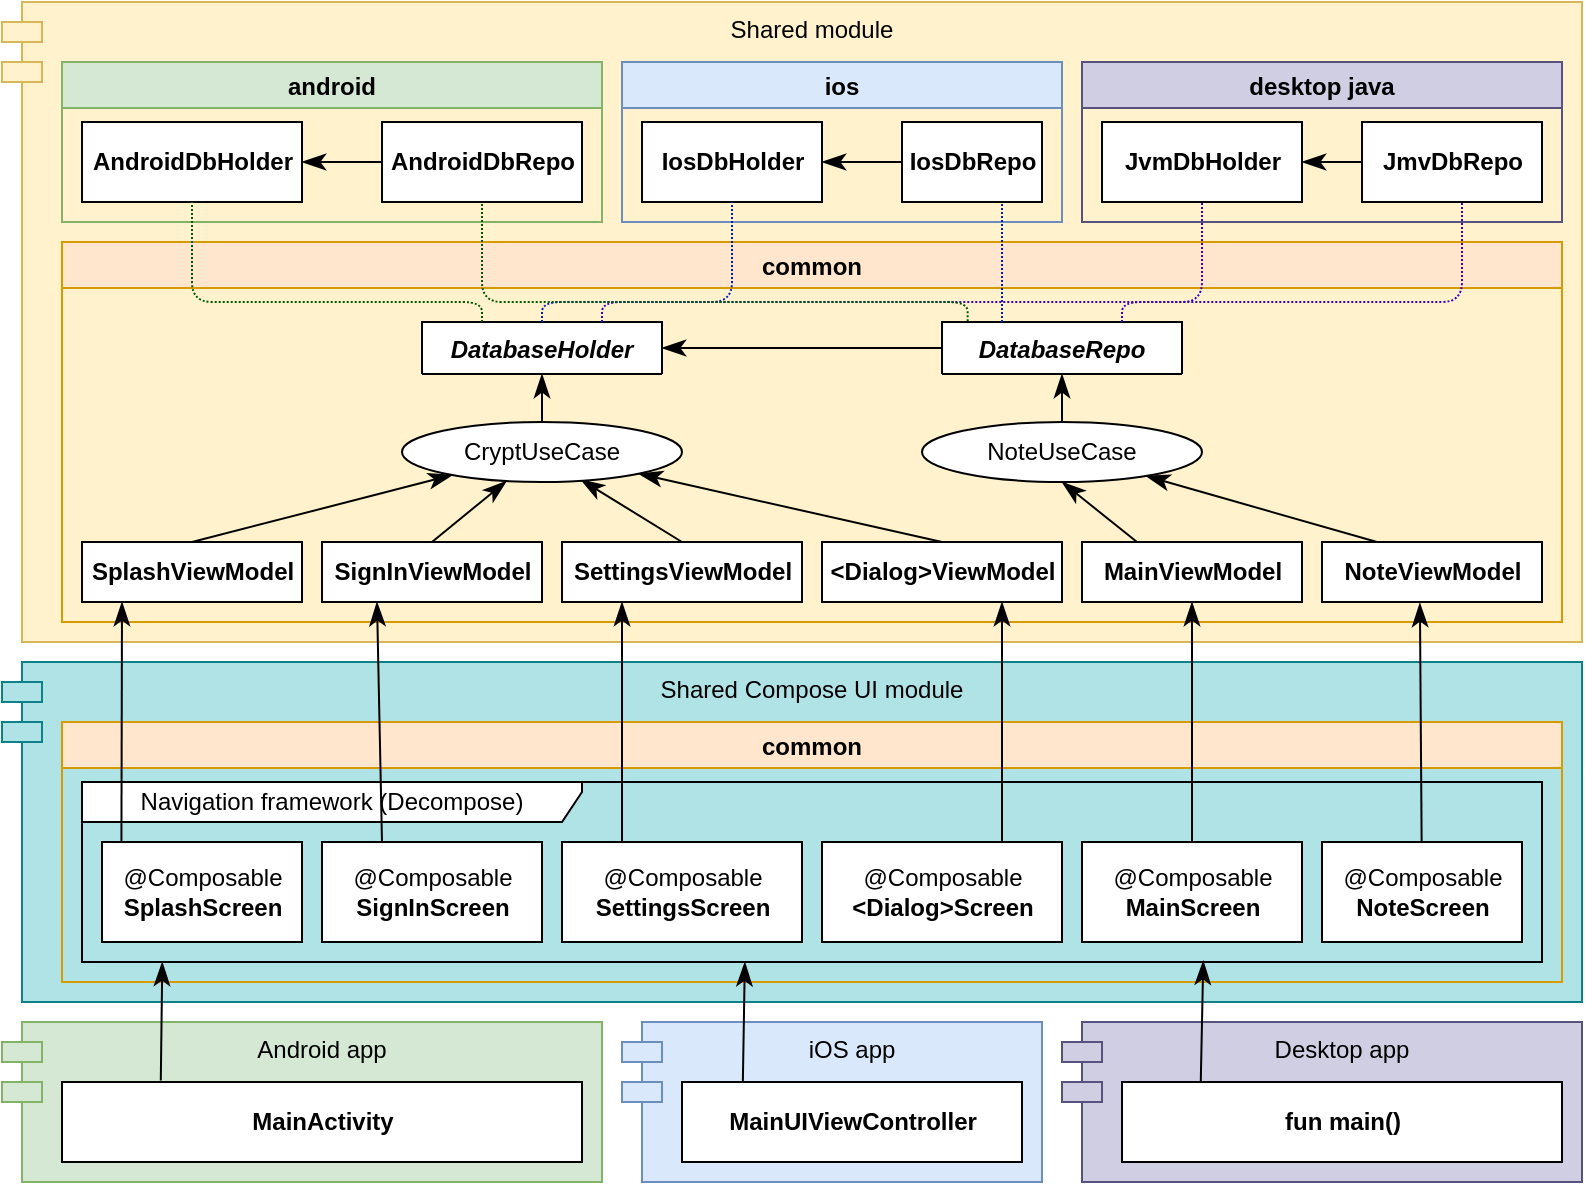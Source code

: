 <mxfile version="20.7.4" type="device"><diagram id="7_m-QgdKIpnmGYBrwB6b" name="Страница 2"><mxGraphModel dx="955" dy="618" grid="1" gridSize="10" guides="1" tooltips="1" connect="1" arrows="1" fold="1" page="1" pageScale="1" pageWidth="827" pageHeight="1169" math="0" shadow="0"><root><mxCell id="ruG1A3cvqddyioANiLaJ-0"/><mxCell id="ruG1A3cvqddyioANiLaJ-1" value="modules" style="locked=1;" parent="ruG1A3cvqddyioANiLaJ-0"/><mxCell id="ruG1A3cvqddyioANiLaJ-2" value="Shared module" style="shape=module;align=left;spacingLeft=20;align=center;verticalAlign=top;fillColor=#fff2cc;strokeColor=#d6b656;" parent="ruG1A3cvqddyioANiLaJ-1" vertex="1"><mxGeometry x="20" y="70" width="790" height="320" as="geometry"/></mxCell><mxCell id="ruG1A3cvqddyioANiLaJ-3" value="Android app" style="shape=module;align=left;spacingLeft=20;align=center;verticalAlign=top;fillColor=#d5e8d4;strokeColor=#82b366;" parent="ruG1A3cvqddyioANiLaJ-1" vertex="1"><mxGeometry x="20" y="580" width="300" height="80" as="geometry"/></mxCell><mxCell id="ruG1A3cvqddyioANiLaJ-4" value="iOS app" style="shape=module;align=left;spacingLeft=20;align=center;verticalAlign=top;fillColor=#dae8fc;strokeColor=#6c8ebf;" parent="ruG1A3cvqddyioANiLaJ-1" vertex="1"><mxGeometry x="330" y="580" width="210" height="80" as="geometry"/></mxCell><mxCell id="3NPEx8QrJPj8t8m_CRFo-8" value="Shared Compose UI module" style="shape=module;align=left;spacingLeft=20;align=center;verticalAlign=top;fillColor=#b0e3e6;strokeColor=#0e8088;" parent="ruG1A3cvqddyioANiLaJ-1" vertex="1"><mxGeometry x="20" y="400" width="790" height="170" as="geometry"/></mxCell><mxCell id="3NPEx8QrJPj8t8m_CRFo-30" value="Desktop app" style="shape=module;align=left;spacingLeft=20;align=center;verticalAlign=top;fillColor=#d0cee2;strokeColor=#56517e;" parent="ruG1A3cvqddyioANiLaJ-1" vertex="1"><mxGeometry x="550" y="580" width="260" height="80" as="geometry"/></mxCell><mxCell id="ruG1A3cvqddyioANiLaJ-19" value="sourceSets" style="locked=1;" parent="ruG1A3cvqddyioANiLaJ-0"/><mxCell id="ruG1A3cvqddyioANiLaJ-20" value="common" style="swimlane;fillColor=#ffe6cc;strokeColor=#d79b00;" parent="ruG1A3cvqddyioANiLaJ-19" vertex="1"><mxGeometry x="50" y="190" width="750" height="190" as="geometry"/></mxCell><mxCell id="qVzjeRIyRsdHClNP6558-59" value="NoteUseCase" style="ellipse;whiteSpace=wrap;html=1;" parent="ruG1A3cvqddyioANiLaJ-20" vertex="1"><mxGeometry x="430" y="90" width="140" height="30" as="geometry"/></mxCell><mxCell id="3NPEx8QrJPj8t8m_CRFo-11" value="&lt;b&gt;JmvDb&lt;/b&gt;&lt;b style=&quot;border-color: var(--border-color);&quot;&gt;Repo&lt;/b&gt;" style="html=1;" parent="ruG1A3cvqddyioANiLaJ-20" vertex="1"><mxGeometry x="650" y="-60" width="90" height="40" as="geometry"/></mxCell><mxCell id="ruG1A3cvqddyioANiLaJ-21" value="android" style="swimlane;fillColor=#d5e8d4;strokeColor=#82b366;" parent="ruG1A3cvqddyioANiLaJ-19" vertex="1"><mxGeometry x="50" y="100" width="270" height="80" as="geometry"/></mxCell><mxCell id="ruG1A3cvqddyioANiLaJ-22" value="ios" style="swimlane;fillColor=#dae8fc;strokeColor=#6c8ebf;" parent="ruG1A3cvqddyioANiLaJ-19" vertex="1"><mxGeometry x="330" y="100" width="220" height="80" as="geometry"/></mxCell><mxCell id="qVzjeRIyRsdHClNP6558-25" value="&lt;b&gt;IosDb&lt;/b&gt;&lt;b style=&quot;border-color: var(--border-color);&quot;&gt;Holder&lt;/b&gt;" style="html=1;" parent="ruG1A3cvqddyioANiLaJ-22" vertex="1"><mxGeometry x="10" y="30" width="90" height="40" as="geometry"/></mxCell><mxCell id="qVzjeRIyRsdHClNP6558-26" value="&lt;b&gt;IosDb&lt;/b&gt;&lt;b style=&quot;border-color: var(--border-color);&quot;&gt;Repo&lt;/b&gt;" style="html=1;" parent="ruG1A3cvqddyioANiLaJ-22" vertex="1"><mxGeometry x="140" y="30" width="70" height="40" as="geometry"/></mxCell><mxCell id="qVzjeRIyRsdHClNP6558-27" value="" style="endArrow=classicThin;endSize=9;html=1;exitX=0;exitY=0.5;exitDx=0;exitDy=0;entryX=1;entryY=0.5;entryDx=0;entryDy=0;endFill=1;" parent="ruG1A3cvqddyioANiLaJ-22" source="qVzjeRIyRsdHClNP6558-26" target="qVzjeRIyRsdHClNP6558-25" edge="1"><mxGeometry x="-0.2" y="-5" width="160" relative="1" as="geometry"><mxPoint x="110" y="270" as="sourcePoint"/><mxPoint x="-50" y="270" as="targetPoint"/><mxPoint as="offset"/></mxGeometry></mxCell><mxCell id="cFyYr_J4o9AGeiAltCq_-16" value="" style="endArrow=classicThin;endSize=9;html=1;exitX=0;exitY=0.5;exitDx=0;exitDy=0;entryX=1;entryY=0.5;entryDx=0;entryDy=0;strokeColor=default;endFill=1;" parent="ruG1A3cvqddyioANiLaJ-22" source="n4Dbmzj75wJ712Qw9POo-0" target="qVzjeRIyRsdHClNP6558-0" edge="1"><mxGeometry x="-0.2" y="-5" width="160" relative="1" as="geometry"><mxPoint x="470" y="105.0" as="sourcePoint"/><mxPoint x="420" y="105.0" as="targetPoint"/><mxPoint as="offset"/></mxGeometry></mxCell><mxCell id="3NPEx8QrJPj8t8m_CRFo-9" value="desktop java" style="swimlane;fillColor=#d0cee2;strokeColor=#56517e;" parent="ruG1A3cvqddyioANiLaJ-19" vertex="1"><mxGeometry x="560" y="100" width="240" height="80" as="geometry"/></mxCell><mxCell id="3NPEx8QrJPj8t8m_CRFo-10" value="&lt;b&gt;JvmDb&lt;/b&gt;&lt;b style=&quot;border-color: var(--border-color);&quot;&gt;Holder&lt;/b&gt;" style="html=1;" parent="3NPEx8QrJPj8t8m_CRFo-9" vertex="1"><mxGeometry x="10" y="30" width="100" height="40" as="geometry"/></mxCell><mxCell id="7mitxQ0eqYfstknoZFxT-1" value="" style="endArrow=classicThin;endSize=9;html=1;exitX=1;exitY=0.5;exitDx=0;exitDy=0;endFill=1;entryX=1;entryY=0.5;entryDx=0;entryDy=0;" edge="1" parent="3NPEx8QrJPj8t8m_CRFo-9" target="3NPEx8QrJPj8t8m_CRFo-10"><mxGeometry x="-0.2" y="-5" width="160" relative="1" as="geometry"><mxPoint x="140" y="50" as="sourcePoint"/><mxPoint x="100" y="60" as="targetPoint"/><mxPoint as="offset"/></mxGeometry></mxCell><mxCell id="3NPEx8QrJPj8t8m_CRFo-21" value="common" style="swimlane;fillColor=#ffe6cc;strokeColor=#d79b00;" parent="ruG1A3cvqddyioANiLaJ-19" vertex="1"><mxGeometry x="50" y="430" width="750" height="130" as="geometry"/></mxCell><mxCell id="qVzjeRIyRsdHClNP6558-47" value="@Composable&lt;br&gt;&lt;b&gt;MainScreen&lt;/b&gt;" style="html=1;" parent="3NPEx8QrJPj8t8m_CRFo-21" vertex="1"><mxGeometry x="510" y="60" width="110" height="50" as="geometry"/></mxCell><mxCell id="qVzjeRIyRsdHClNP6558-49" value="@Composable&lt;br&gt;&lt;b&gt;NoteScreen&lt;/b&gt;" style="html=1;" parent="3NPEx8QrJPj8t8m_CRFo-21" vertex="1"><mxGeometry x="630" y="60" width="100" height="50" as="geometry"/></mxCell><mxCell id="qVzjeRIyRsdHClNP6558-35" value="@Composable&lt;br&gt;&lt;b&gt;SplashScreen&lt;/b&gt;" style="html=1;" parent="3NPEx8QrJPj8t8m_CRFo-21" vertex="1"><mxGeometry x="20" y="60" width="100" height="50" as="geometry"/></mxCell><mxCell id="qVzjeRIyRsdHClNP6558-37" value="@Composable&lt;br&gt;&lt;b&gt;SignInScreen&lt;/b&gt;" style="html=1;" parent="3NPEx8QrJPj8t8m_CRFo-21" vertex="1"><mxGeometry x="130" y="60" width="110" height="50" as="geometry"/></mxCell><mxCell id="qVzjeRIyRsdHClNP6558-51" value="@Composable&lt;br&gt;&lt;b&gt;SettingsScreen&lt;/b&gt;" style="html=1;" parent="3NPEx8QrJPj8t8m_CRFo-21" vertex="1"><mxGeometry x="250" y="60" width="120" height="50" as="geometry"/></mxCell><mxCell id="3NPEx8QrJPj8t8m_CRFo-19" value="@Composable&lt;br&gt;&lt;b&gt;&amp;lt;Dialog&amp;gt;Screen&lt;/b&gt;" style="html=1;" parent="3NPEx8QrJPj8t8m_CRFo-21" vertex="1"><mxGeometry x="380" y="60" width="120" height="50" as="geometry"/></mxCell><mxCell id="cFyYr_J4o9AGeiAltCq_-11" value="Navigation framework (Decompose)" style="shape=umlFrame;whiteSpace=wrap;html=1;width=250;height=20;" parent="3NPEx8QrJPj8t8m_CRFo-21" vertex="1"><mxGeometry x="10" y="30" width="730" height="90" as="geometry"/></mxCell><mxCell id="ruG1A3cvqddyioANiLaJ-23" value="classes" style="locked=1;" parent="ruG1A3cvqddyioANiLaJ-0"/><mxCell id="qVzjeRIyRsdHClNP6558-12" value="" style="endArrow=classicThin;endSize=9;html=1;entryX=0.5;entryY=1;entryDx=0;entryDy=0;exitX=0.5;exitY=0;exitDx=0;exitDy=0;endFill=1;" parent="ruG1A3cvqddyioANiLaJ-23" source="qVzjeRIyRsdHClNP6558-59" target="n4Dbmzj75wJ712Qw9POo-0" edge="1"><mxGeometry x="0.176" y="-30" width="160" relative="1" as="geometry"><mxPoint x="360" y="329" as="sourcePoint"/><mxPoint x="350" y="240" as="targetPoint"/><mxPoint as="offset"/></mxGeometry></mxCell><mxCell id="qVzjeRIyRsdHClNP6558-16" value="&lt;b style=&quot;border-color: var(--border-color);&quot;&gt;AndroidDbHolder&lt;/b&gt;" style="html=1;" parent="ruG1A3cvqddyioANiLaJ-23" vertex="1"><mxGeometry x="60" y="130" width="110" height="40" as="geometry"/></mxCell><mxCell id="qVzjeRIyRsdHClNP6558-17" value="&lt;b style=&quot;border-color: var(--border-color);&quot;&gt;AndroidDbRepo&lt;/b&gt;" style="html=1;" parent="ruG1A3cvqddyioANiLaJ-23" vertex="1"><mxGeometry x="210" y="130" width="100" height="40" as="geometry"/></mxCell><mxCell id="qVzjeRIyRsdHClNP6558-18" value="" style="endArrow=classicThin;endSize=9;html=1;exitX=0;exitY=0.5;exitDx=0;exitDy=0;entryX=1;entryY=0.5;entryDx=0;entryDy=0;endFill=1;" parent="ruG1A3cvqddyioANiLaJ-23" source="qVzjeRIyRsdHClNP6558-17" target="qVzjeRIyRsdHClNP6558-16" edge="1"><mxGeometry y="-20" width="160" relative="1" as="geometry"><mxPoint x="500" y="320" as="sourcePoint"/><mxPoint x="340" y="320" as="targetPoint"/><mxPoint as="offset"/></mxGeometry></mxCell><mxCell id="qVzjeRIyRsdHClNP6558-34" value="&lt;b&gt;SplashViewModel&lt;/b&gt;" style="html=1;" parent="ruG1A3cvqddyioANiLaJ-23" vertex="1"><mxGeometry x="60" y="340" width="110" height="30" as="geometry"/></mxCell><mxCell id="qVzjeRIyRsdHClNP6558-36" value="&lt;b&gt;SignIn&lt;/b&gt;&lt;b&gt;ViewModel&lt;/b&gt;" style="html=1;" parent="ruG1A3cvqddyioANiLaJ-23" vertex="1"><mxGeometry x="180" y="340" width="110" height="30" as="geometry"/></mxCell><mxCell id="qVzjeRIyRsdHClNP6558-38" value="&lt;b&gt;MainViewModel&lt;/b&gt;" style="html=1;" parent="ruG1A3cvqddyioANiLaJ-23" vertex="1"><mxGeometry x="560" y="340" width="110" height="30" as="geometry"/></mxCell><mxCell id="qVzjeRIyRsdHClNP6558-39" value="&lt;b&gt;MainActivity&lt;/b&gt;" style="html=1;" parent="ruG1A3cvqddyioANiLaJ-23" vertex="1"><mxGeometry x="50" y="610" width="260" height="40" as="geometry"/></mxCell><mxCell id="qVzjeRIyRsdHClNP6558-40" value="" style="endArrow=classicThin;endSize=9;html=1;exitX=0.027;exitY=0.333;exitDx=0;exitDy=0;exitPerimeter=0;endFill=1;" parent="ruG1A3cvqddyioANiLaJ-23" source="cFyYr_J4o9AGeiAltCq_-11" edge="1"><mxGeometry x="0.167" y="3" width="160" relative="1" as="geometry"><mxPoint x="143" y="490" as="sourcePoint"/><mxPoint x="80" y="370" as="targetPoint"/><mxPoint as="offset"/><Array as="points"/></mxGeometry></mxCell><mxCell id="qVzjeRIyRsdHClNP6558-41" value="" style="endArrow=classicThin;endSize=9;html=1;entryX=0.25;entryY=1;entryDx=0;entryDy=0;endFill=1;" parent="ruG1A3cvqddyioANiLaJ-23" target="qVzjeRIyRsdHClNP6558-36" edge="1"><mxGeometry x="0.159" width="160" relative="1" as="geometry"><mxPoint x="210" y="490" as="sourcePoint"/><mxPoint x="490" y="680" as="targetPoint"/><mxPoint as="offset"/></mxGeometry></mxCell><mxCell id="qVzjeRIyRsdHClNP6558-43" value="" style="endArrow=classicThin;endSize=9;html=1;exitX=0.5;exitY=0;exitDx=0;exitDy=0;endFill=1;" parent="ruG1A3cvqddyioANiLaJ-23" source="qVzjeRIyRsdHClNP6558-34" target="qVzjeRIyRsdHClNP6558-58" edge="1"><mxGeometry x="0.004" y="-3" width="160" relative="1" as="geometry"><mxPoint x="330" y="490" as="sourcePoint"/><mxPoint x="140" y="370" as="targetPoint"/><mxPoint as="offset"/></mxGeometry></mxCell><mxCell id="qVzjeRIyRsdHClNP6558-44" value="" style="endArrow=classicThin;endSize=9;html=1;exitX=0.5;exitY=0;exitDx=0;exitDy=0;endFill=1;" parent="ruG1A3cvqddyioANiLaJ-23" source="qVzjeRIyRsdHClNP6558-36" target="qVzjeRIyRsdHClNP6558-58" edge="1"><mxGeometry x="-0.555" y="4" width="160" relative="1" as="geometry"><mxPoint x="330" y="420" as="sourcePoint"/><mxPoint x="490" y="420" as="targetPoint"/><mxPoint as="offset"/></mxGeometry></mxCell><mxCell id="qVzjeRIyRsdHClNP6558-45" value="" style="endArrow=classicThin;endSize=9;html=1;exitX=0.25;exitY=0;exitDx=0;exitDy=0;entryX=0.5;entryY=1;entryDx=0;entryDy=0;endFill=1;" parent="ruG1A3cvqddyioANiLaJ-23" source="qVzjeRIyRsdHClNP6558-38" target="qVzjeRIyRsdHClNP6558-59" edge="1"><mxGeometry x="-0.236" y="-11" width="160" relative="1" as="geometry"><mxPoint x="330" y="420" as="sourcePoint"/><mxPoint x="490" y="420" as="targetPoint"/><mxPoint as="offset"/></mxGeometry></mxCell><mxCell id="qVzjeRIyRsdHClNP6558-46" value="&lt;b&gt;NoteViewModel&lt;/b&gt;" style="html=1;" parent="ruG1A3cvqddyioANiLaJ-23" vertex="1"><mxGeometry x="680" y="340" width="110" height="30" as="geometry"/></mxCell><mxCell id="qVzjeRIyRsdHClNP6558-50" value="&lt;b&gt;SettingsViewModel&lt;/b&gt;" style="html=1;" parent="ruG1A3cvqddyioANiLaJ-23" vertex="1"><mxGeometry x="300" y="340" width="120" height="30" as="geometry"/></mxCell><mxCell id="qVzjeRIyRsdHClNP6558-52" value="" style="endArrow=classicThin;endSize=9;html=1;exitX=0.5;exitY=0;exitDx=0;exitDy=0;entryX=0.5;entryY=1;entryDx=0;entryDy=0;endFill=1;" parent="ruG1A3cvqddyioANiLaJ-23" source="qVzjeRIyRsdHClNP6558-47" target="qVzjeRIyRsdHClNP6558-38" edge="1"><mxGeometry x="0.273" width="160" relative="1" as="geometry"><mxPoint x="360" y="540" as="sourcePoint"/><mxPoint x="520" y="540" as="targetPoint"/><mxPoint as="offset"/></mxGeometry></mxCell><mxCell id="qVzjeRIyRsdHClNP6558-53" value="" style="endArrow=classicThin;endSize=9;html=1;entryX=0.445;entryY=1.016;entryDx=0;entryDy=0;entryPerimeter=0;endFill=1;" parent="ruG1A3cvqddyioANiLaJ-23" source="qVzjeRIyRsdHClNP6558-49" target="qVzjeRIyRsdHClNP6558-46" edge="1"><mxGeometry x="0.273" y="5" width="160" relative="1" as="geometry"><mxPoint x="360" y="540" as="sourcePoint"/><mxPoint x="520" y="540" as="targetPoint"/><mxPoint as="offset"/></mxGeometry></mxCell><mxCell id="qVzjeRIyRsdHClNP6558-54" value="" style="endArrow=classicThin;endSize=9;html=1;exitX=0.25;exitY=0;exitDx=0;exitDy=0;entryX=0.25;entryY=1;entryDx=0;entryDy=0;endFill=1;" parent="ruG1A3cvqddyioANiLaJ-23" source="qVzjeRIyRsdHClNP6558-51" target="qVzjeRIyRsdHClNP6558-50" edge="1"><mxGeometry x="0.167" width="160" relative="1" as="geometry"><mxPoint x="340" y="550" as="sourcePoint"/><mxPoint x="500" y="550" as="targetPoint"/><mxPoint as="offset"/><Array as="points"/></mxGeometry></mxCell><mxCell id="qVzjeRIyRsdHClNP6558-55" value="" style="endArrow=classicThin;endSize=9;html=1;exitX=0.25;exitY=0;exitDx=0;exitDy=0;endFill=1;" parent="ruG1A3cvqddyioANiLaJ-23" source="qVzjeRIyRsdHClNP6558-46" target="qVzjeRIyRsdHClNP6558-59" edge="1"><mxGeometry x="-0.161" y="-3" width="160" relative="1" as="geometry"><mxPoint x="340" y="530" as="sourcePoint"/><mxPoint x="500" y="530" as="targetPoint"/><mxPoint as="offset"/></mxGeometry></mxCell><mxCell id="qVzjeRIyRsdHClNP6558-56" value="" style="endArrow=classicThin;endSize=9;html=1;exitX=0.5;exitY=0;exitDx=0;exitDy=0;entryX=0.638;entryY=0.959;entryDx=0;entryDy=0;entryPerimeter=0;endFill=1;" parent="ruG1A3cvqddyioANiLaJ-23" source="qVzjeRIyRsdHClNP6558-50" target="qVzjeRIyRsdHClNP6558-58" edge="1"><mxGeometry x="-0.462" y="-1" width="160" relative="1" as="geometry"><mxPoint x="340" y="530" as="sourcePoint"/><mxPoint x="500" y="530" as="targetPoint"/><mxPoint as="offset"/></mxGeometry></mxCell><mxCell id="qVzjeRIyRsdHClNP6558-57" value="" style="endArrow=classicThin;endSize=9;html=1;entryX=0.5;entryY=1;entryDx=0;entryDy=0;exitX=0.5;exitY=0;exitDx=0;exitDy=0;endFill=1;" parent="ruG1A3cvqddyioANiLaJ-23" source="qVzjeRIyRsdHClNP6558-58" target="qVzjeRIyRsdHClNP6558-0" edge="1"><mxGeometry x="0.176" y="-30" width="160" relative="1" as="geometry"><mxPoint x="340" y="390" as="sourcePoint"/><mxPoint x="500" y="390" as="targetPoint"/><mxPoint as="offset"/></mxGeometry></mxCell><mxCell id="qVzjeRIyRsdHClNP6558-58" value="CryptUseCase" style="ellipse;whiteSpace=wrap;html=1;" parent="ruG1A3cvqddyioANiLaJ-23" vertex="1"><mxGeometry x="220" y="280" width="140" height="30" as="geometry"/></mxCell><mxCell id="3NPEx8QrJPj8t8m_CRFo-5" value="&lt;b&gt;&amp;lt;Dialog&amp;gt;ViewModel&lt;/b&gt;" style="html=1;" parent="ruG1A3cvqddyioANiLaJ-23" vertex="1"><mxGeometry x="430" y="340" width="120" height="30" as="geometry"/></mxCell><mxCell id="3NPEx8QrJPj8t8m_CRFo-7" value="" style="endArrow=classicThin;endSize=9;html=1;exitX=0.5;exitY=0;exitDx=0;exitDy=0;endFill=1;" parent="ruG1A3cvqddyioANiLaJ-23" source="3NPEx8QrJPj8t8m_CRFo-5" target="qVzjeRIyRsdHClNP6558-58" edge="1"><mxGeometry x="0.041" y="4" width="160" relative="1" as="geometry"><mxPoint x="610" y="410" as="sourcePoint"/><mxPoint x="650" y="340" as="targetPoint"/><mxPoint as="offset"/></mxGeometry></mxCell><mxCell id="3NPEx8QrJPj8t8m_CRFo-20" value="" style="endArrow=classicThin;endSize=9;html=1;exitX=0.75;exitY=0;exitDx=0;exitDy=0;entryX=0.75;entryY=1;entryDx=0;entryDy=0;endFill=1;" parent="ruG1A3cvqddyioANiLaJ-23" source="3NPEx8QrJPj8t8m_CRFo-19" target="3NPEx8QrJPj8t8m_CRFo-5" edge="1"><mxGeometry x="0.273" width="160" relative="1" as="geometry"><mxPoint x="625" y="490" as="sourcePoint"/><mxPoint x="625" y="430" as="targetPoint"/><mxPoint as="offset"/></mxGeometry></mxCell><mxCell id="n4Dbmzj75wJ712Qw9POo-0" value="DatabaseRepo" style="swimlane;fontStyle=3;align=center;verticalAlign=top;childLayout=stackLayout;horizontal=1;startSize=26;horizontalStack=0;resizeParent=1;resizeParentMax=0;resizeLast=0;collapsible=1;marginBottom=0;" parent="ruG1A3cvqddyioANiLaJ-23" vertex="1" collapsed="1"><mxGeometry x="490" y="230" width="120" height="26" as="geometry"><mxRectangle x="490" y="230" width="160" height="242" as="alternateBounds"/></mxGeometry></mxCell><mxCell id="n4Dbmzj75wJ712Qw9POo-7" value="+ databaseState: PlatformSQLiteState" style="text;strokeColor=none;fillColor=none;align=left;verticalAlign=top;spacingLeft=4;spacingRight=4;overflow=hidden;rotatable=0;points=[[0,0.5],[1,0.5]];portConstraint=eastwest;" parent="n4Dbmzj75wJ712Qw9POo-0" vertex="1"><mxGeometry y="26" width="160" height="26" as="geometry"/></mxCell><mxCell id="n4Dbmzj75wJ712Qw9POo-1" value="+ noteQueries: NoteQueries" style="text;strokeColor=none;fillColor=none;align=left;verticalAlign=top;spacingLeft=4;spacingRight=4;overflow=hidden;rotatable=0;points=[[0,0.5],[1,0.5]];portConstraint=eastwest;" parent="n4Dbmzj75wJ712Qw9POo-0" vertex="1"><mxGeometry y="52" width="160" height="26" as="geometry"/></mxCell><mxCell id="n4Dbmzj75wJ712Qw9POo-11" value="+ relaunchFlowEmitter: (() -&gt; Unit)?" style="text;strokeColor=none;fillColor=none;align=left;verticalAlign=top;spacingLeft=4;spacingRight=4;overflow=hidden;rotatable=0;points=[[0,0.5],[1,0.5]];portConstraint=eastwest;" parent="n4Dbmzj75wJ712Qw9POo-0" vertex="1"><mxGeometry y="78" width="160" height="26" as="geometry"/></mxCell><mxCell id="n4Dbmzj75wJ712Qw9POo-2" value="" style="line;strokeWidth=1;fillColor=none;align=left;verticalAlign=middle;spacingTop=-1;spacingLeft=3;spacingRight=3;rotatable=0;labelPosition=right;points=[];portConstraint=eastwest;" parent="n4Dbmzj75wJ712Qw9POo-0" vertex="1"><mxGeometry y="104" width="160" height="8" as="geometry"/></mxCell><mxCell id="n4Dbmzj75wJ712Qw9POo-3" value="+ buildDatabaseInstanceIfNeed(passphrase): DatabaseHolder" style="text;strokeColor=none;fillColor=none;align=left;verticalAlign=top;spacingLeft=4;spacingRight=4;overflow=hidden;rotatable=0;points=[[0,0.5],[1,0.5]];portConstraint=eastwest;" parent="n4Dbmzj75wJ712Qw9POo-0" vertex="1"><mxGeometry y="112" width="160" height="26" as="geometry"/></mxCell><mxCell id="n4Dbmzj75wJ712Qw9POo-9" value="+ decrypt(oldPass: CharSequence)" style="text;strokeColor=none;fillColor=none;align=left;verticalAlign=top;spacingLeft=4;spacingRight=4;overflow=hidden;rotatable=0;points=[[0,0.5],[1,0.5]];portConstraint=eastwest;" parent="n4Dbmzj75wJ712Qw9POo-0" vertex="1"><mxGeometry y="138" width="160" height="26" as="geometry"/></mxCell><mxCell id="n4Dbmzj75wJ712Qw9POo-6" value="+ rekey(oldPass: CharSequence, newPass: CharSequence)" style="text;strokeColor=none;fillColor=none;align=left;verticalAlign=top;spacingLeft=4;spacingRight=4;overflow=hidden;rotatable=0;points=[[0,0.5],[1,0.5]];portConstraint=eastwest;" parent="n4Dbmzj75wJ712Qw9POo-0" vertex="1"><mxGeometry y="164" width="160" height="26" as="geometry"/></mxCell><mxCell id="n4Dbmzj75wJ712Qw9POo-8" value="+ encrypt(newPass: CharSequence)" style="text;strokeColor=none;fillColor=none;align=left;verticalAlign=top;spacingLeft=4;spacingRight=4;overflow=hidden;rotatable=0;points=[[0,0.5],[1,0.5]];portConstraint=eastwest;" parent="n4Dbmzj75wJ712Qw9POo-0" vertex="1"><mxGeometry y="190" width="160" height="26" as="geometry"/></mxCell><mxCell id="n4Dbmzj75wJ712Qw9POo-5" value="+ closeDatabase()" style="text;strokeColor=none;fillColor=none;align=left;verticalAlign=top;spacingLeft=4;spacingRight=4;overflow=hidden;rotatable=0;points=[[0,0.5],[1,0.5]];portConstraint=eastwest;" parent="n4Dbmzj75wJ712Qw9POo-0" vertex="1"><mxGeometry y="216" width="160" height="26" as="geometry"/></mxCell><mxCell id="qVzjeRIyRsdHClNP6558-0" value="DatabaseHolder" style="swimlane;fontStyle=3;align=center;verticalAlign=top;childLayout=stackLayout;horizontal=1;startSize=26;horizontalStack=0;resizeParent=1;resizeParentMax=0;resizeLast=0;collapsible=1;marginBottom=0;" parent="ruG1A3cvqddyioANiLaJ-23" vertex="1" collapsed="1"><mxGeometry x="230" y="230" width="120" height="26" as="geometry"><mxRectangle x="530" y="230" width="160" height="138" as="alternateBounds"/></mxGeometry></mxCell><mxCell id="qVzjeRIyRsdHClNP6558-4" value="+ driver: SqlDriver" style="text;strokeColor=none;fillColor=none;align=left;verticalAlign=top;spacingLeft=4;spacingRight=4;overflow=hidden;rotatable=0;points=[[0,0.5],[1,0.5]];portConstraint=eastwest;" parent="qVzjeRIyRsdHClNP6558-0" vertex="1"><mxGeometry y="26" width="120" height="26" as="geometry"/></mxCell><mxCell id="qVzjeRIyRsdHClNP6558-5" value="+ noteDb: NoteDb" style="text;strokeColor=none;fillColor=none;align=left;verticalAlign=top;spacingLeft=4;spacingRight=4;overflow=hidden;rotatable=0;points=[[0,0.5],[1,0.5]];portConstraint=eastwest;" parent="qVzjeRIyRsdHClNP6558-0" vertex="1"><mxGeometry y="52" width="120" height="26" as="geometry"/></mxCell><mxCell id="qVzjeRIyRsdHClNP6558-1" value="+ noteQueries: NoteQueries" style="text;strokeColor=none;fillColor=none;align=left;verticalAlign=top;spacingLeft=4;spacingRight=4;overflow=hidden;rotatable=0;points=[[0,0.5],[1,0.5]];portConstraint=eastwest;" parent="qVzjeRIyRsdHClNP6558-0" vertex="1"><mxGeometry y="78" width="120" height="26" as="geometry"/></mxCell><mxCell id="qVzjeRIyRsdHClNP6558-2" value="" style="line;strokeWidth=1;fillColor=none;align=left;verticalAlign=middle;spacingTop=-1;spacingLeft=3;spacingRight=3;rotatable=0;labelPosition=right;points=[];portConstraint=eastwest;" parent="qVzjeRIyRsdHClNP6558-0" vertex="1"><mxGeometry y="104" width="120" height="8" as="geometry"/></mxCell><mxCell id="qVzjeRIyRsdHClNP6558-3" value="+ close()" style="text;strokeColor=none;fillColor=none;align=left;verticalAlign=top;spacingLeft=4;spacingRight=4;overflow=hidden;rotatable=0;points=[[0,0.5],[1,0.5]];portConstraint=eastwest;" parent="qVzjeRIyRsdHClNP6558-0" vertex="1"><mxGeometry y="112" width="120" height="26" as="geometry"/></mxCell><mxCell id="cFyYr_J4o9AGeiAltCq_-4" value="&lt;b&gt;MainUIViewController&lt;/b&gt;" style="html=1;" parent="ruG1A3cvqddyioANiLaJ-23" vertex="1"><mxGeometry x="360" y="610" width="170" height="40" as="geometry"/></mxCell><mxCell id="cFyYr_J4o9AGeiAltCq_-5" value="&lt;b&gt;fun main()&lt;/b&gt;" style="html=1;" parent="ruG1A3cvqddyioANiLaJ-23" vertex="1"><mxGeometry x="580" y="610" width="220" height="40" as="geometry"/></mxCell><mxCell id="cFyYr_J4o9AGeiAltCq_-7" value="" style="endArrow=classicThin;endSize=9;html=1;exitX=0.19;exitY=-0.018;exitDx=0;exitDy=0;exitPerimeter=0;entryX=0.055;entryY=1;entryDx=0;entryDy=0;entryPerimeter=0;endFill=1;" parent="ruG1A3cvqddyioANiLaJ-23" source="qVzjeRIyRsdHClNP6558-39" target="cFyYr_J4o9AGeiAltCq_-11" edge="1"><mxGeometry x="-0.691" y="10" width="160" relative="1" as="geometry"><mxPoint x="100" y="810" as="sourcePoint"/><mxPoint x="106.21" y="570.0" as="targetPoint"/><mxPoint as="offset"/></mxGeometry></mxCell><mxCell id="cFyYr_J4o9AGeiAltCq_-9" value="" style="endArrow=classicThin;endSize=9;html=1;exitX=0.179;exitY=-0.002;exitDx=0;exitDy=0;exitPerimeter=0;entryX=0.454;entryY=1.001;entryDx=0;entryDy=0;entryPerimeter=0;endFill=1;" parent="ruG1A3cvqddyioANiLaJ-23" source="cFyYr_J4o9AGeiAltCq_-4" target="cFyYr_J4o9AGeiAltCq_-11" edge="1"><mxGeometry x="-0.649" y="10" width="160" relative="1" as="geometry"><mxPoint x="390" y="817.6" as="sourcePoint"/><mxPoint x="390" y="570" as="targetPoint"/><mxPoint as="offset"/></mxGeometry></mxCell><mxCell id="cFyYr_J4o9AGeiAltCq_-10" value="" style="endArrow=classicThin;endSize=9;html=1;exitX=0.179;exitY=0;exitDx=0;exitDy=0;exitPerimeter=0;entryX=0.768;entryY=0.993;entryDx=0;entryDy=0;entryPerimeter=0;endFill=1;" parent="ruG1A3cvqddyioANiLaJ-23" source="cFyYr_J4o9AGeiAltCq_-5" target="cFyYr_J4o9AGeiAltCq_-11" edge="1"><mxGeometry x="-0.641" y="9" width="160" relative="1" as="geometry"><mxPoint x="620.0" y="799.9" as="sourcePoint"/><mxPoint x="620" y="570" as="targetPoint"/><mxPoint as="offset"/></mxGeometry></mxCell><mxCell id="7mitxQ0eqYfstknoZFxT-6" value="" style="endArrow=none;dashed=1;html=1;rounded=1;dashPattern=1 1;strokeColor=#005700;entryX=0.5;entryY=1;entryDx=0;entryDy=0;exitX=0.25;exitY=0;exitDx=0;exitDy=0;edgeStyle=orthogonalEdgeStyle;fillColor=#008a00;" edge="1" parent="ruG1A3cvqddyioANiLaJ-23" source="qVzjeRIyRsdHClNP6558-0" target="qVzjeRIyRsdHClNP6558-16"><mxGeometry width="50" height="50" relative="1" as="geometry"><mxPoint x="390" y="290" as="sourcePoint"/><mxPoint x="440" y="240" as="targetPoint"/><Array as="points"><mxPoint x="260" y="220"/><mxPoint x="115" y="220"/></Array></mxGeometry></mxCell><mxCell id="7mitxQ0eqYfstknoZFxT-7" value="" style="endArrow=none;dashed=1;html=1;rounded=1;dashPattern=1 1;strokeColor=#001DBC;entryX=0.5;entryY=1;entryDx=0;entryDy=0;exitX=0.5;exitY=0;exitDx=0;exitDy=0;edgeStyle=orthogonalEdgeStyle;fillColor=#0050ef;" edge="1" parent="ruG1A3cvqddyioANiLaJ-23" source="qVzjeRIyRsdHClNP6558-0" target="qVzjeRIyRsdHClNP6558-25"><mxGeometry width="50" height="50" relative="1" as="geometry"><mxPoint x="390" y="290" as="sourcePoint"/><mxPoint x="440" y="240" as="targetPoint"/><Array as="points"><mxPoint x="290" y="220"/><mxPoint x="385" y="220"/></Array></mxGeometry></mxCell><mxCell id="7mitxQ0eqYfstknoZFxT-8" value="" style="endArrow=none;dashed=1;html=1;rounded=1;dashPattern=1 1;strokeColor=#3700CC;entryX=0.5;entryY=1;entryDx=0;entryDy=0;exitX=0.75;exitY=0;exitDx=0;exitDy=0;edgeStyle=orthogonalEdgeStyle;fillColor=#6a00ff;" edge="1" parent="ruG1A3cvqddyioANiLaJ-23" source="qVzjeRIyRsdHClNP6558-0" target="3NPEx8QrJPj8t8m_CRFo-10"><mxGeometry width="50" height="50" relative="1" as="geometry"><mxPoint x="390" y="290" as="sourcePoint"/><mxPoint x="440" y="240" as="targetPoint"/><Array as="points"><mxPoint x="320" y="220"/><mxPoint x="620" y="220"/></Array></mxGeometry></mxCell><mxCell id="7mitxQ0eqYfstknoZFxT-9" value="" style="endArrow=none;dashed=1;html=1;rounded=1;dashPattern=1 1;strokeColor=#005700;entryX=0.5;entryY=1;entryDx=0;entryDy=0;exitX=0.107;exitY=-0.015;exitDx=0;exitDy=0;edgeStyle=orthogonalEdgeStyle;fillColor=#008a00;exitPerimeter=0;" edge="1" parent="ruG1A3cvqddyioANiLaJ-23" source="n4Dbmzj75wJ712Qw9POo-0" target="qVzjeRIyRsdHClNP6558-17"><mxGeometry width="50" height="50" relative="1" as="geometry"><mxPoint x="390" y="290" as="sourcePoint"/><mxPoint x="440" y="240" as="targetPoint"/><Array as="points"><mxPoint x="503" y="220"/><mxPoint x="260" y="220"/></Array></mxGeometry></mxCell><mxCell id="7mitxQ0eqYfstknoZFxT-11" value="" style="endArrow=none;dashed=1;html=1;rounded=1;dashPattern=1 1;strokeColor=#001DBC;exitX=0.25;exitY=0;exitDx=0;exitDy=0;edgeStyle=orthogonalEdgeStyle;fillColor=#0050ef;" edge="1" parent="ruG1A3cvqddyioANiLaJ-23" source="n4Dbmzj75wJ712Qw9POo-0"><mxGeometry width="50" height="50" relative="1" as="geometry"><mxPoint x="390" y="290" as="sourcePoint"/><mxPoint x="520" y="170" as="targetPoint"/><Array as="points"><mxPoint x="520" y="170"/></Array></mxGeometry></mxCell><mxCell id="7mitxQ0eqYfstknoZFxT-12" value="" style="endArrow=none;dashed=1;html=1;rounded=1;dashPattern=1 1;strokeColor=#3700CC;exitX=0.75;exitY=0;exitDx=0;exitDy=0;edgeStyle=orthogonalEdgeStyle;fillColor=#6a00ff;" edge="1" parent="ruG1A3cvqddyioANiLaJ-23" source="n4Dbmzj75wJ712Qw9POo-0"><mxGeometry width="50" height="50" relative="1" as="geometry"><mxPoint x="390" y="290" as="sourcePoint"/><mxPoint x="750" y="170" as="targetPoint"/><Array as="points"><mxPoint x="580" y="220"/><mxPoint x="750" y="220"/></Array></mxGeometry></mxCell></root></mxGraphModel></diagram></mxfile>